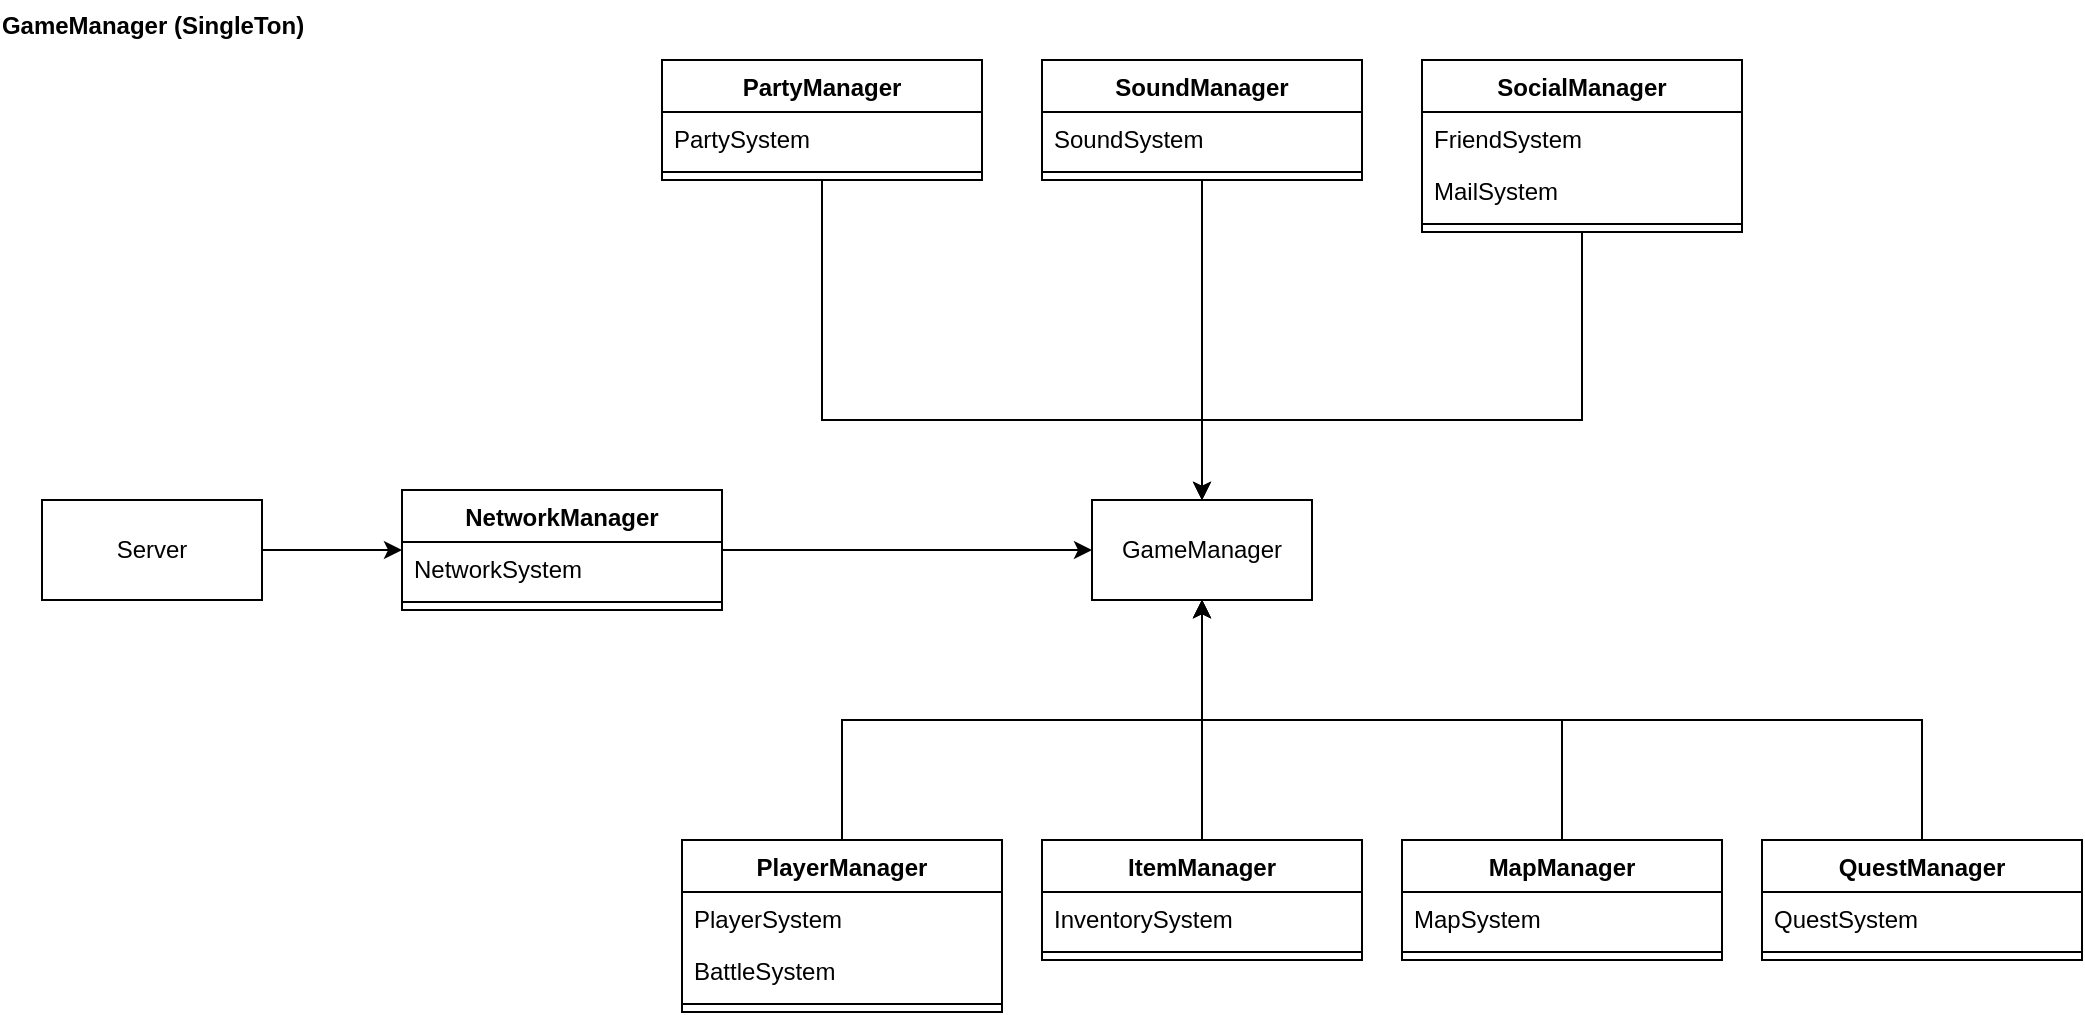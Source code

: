 <mxfile version="24.9.3">
  <diagram name="Page-1" id="9f46799a-70d6-7492-0946-bef42562c5a5">
    <mxGraphModel dx="1886" dy="794" grid="1" gridSize="10" guides="1" tooltips="1" connect="1" arrows="1" fold="1" page="1" pageScale="1" pageWidth="1169" pageHeight="827" background="none" math="0" shadow="0">
      <root>
        <mxCell id="0" />
        <mxCell id="1" parent="0" />
        <mxCell id="GrmsFy4NBXr4PEUyVWfo-6" value="GameManager (SingleTon)" style="text;align=center;fontStyle=1;verticalAlign=middle;spacingLeft=3;spacingRight=3;strokeColor=none;rotatable=0;points=[[0,0.5],[1,0.5]];portConstraint=eastwest;html=1;" parent="1" vertex="1">
          <mxGeometry x="45" y="10" width="80" height="26" as="geometry" />
        </mxCell>
        <mxCell id="GrmsFy4NBXr4PEUyVWfo-60" value="NetworkManager" style="swimlane;fontStyle=1;align=center;verticalAlign=top;childLayout=stackLayout;horizontal=1;startSize=26;horizontalStack=0;resizeParent=1;resizeParentMax=0;resizeLast=0;collapsible=1;marginBottom=0;whiteSpace=wrap;html=1;" parent="1" vertex="1">
          <mxGeometry x="210" y="255" width="160" height="60" as="geometry">
            <mxRectangle x="170" y="430" width="130" height="30" as="alternateBounds" />
          </mxGeometry>
        </mxCell>
        <mxCell id="GrmsFy4NBXr4PEUyVWfo-129" value="NetworkSystem" style="text;strokeColor=none;fillColor=none;align=left;verticalAlign=top;spacingLeft=4;spacingRight=4;overflow=hidden;rotatable=0;points=[[0,0.5],[1,0.5]];portConstraint=eastwest;whiteSpace=wrap;html=1;" parent="GrmsFy4NBXr4PEUyVWfo-60" vertex="1">
          <mxGeometry y="26" width="160" height="26" as="geometry" />
        </mxCell>
        <mxCell id="GrmsFy4NBXr4PEUyVWfo-62" value="" style="line;strokeWidth=1;fillColor=none;align=left;verticalAlign=middle;spacingTop=-1;spacingLeft=3;spacingRight=3;rotatable=0;labelPosition=right;points=[];portConstraint=eastwest;strokeColor=inherit;" parent="GrmsFy4NBXr4PEUyVWfo-60" vertex="1">
          <mxGeometry y="52" width="160" height="8" as="geometry" />
        </mxCell>
        <mxCell id="GrmsFy4NBXr4PEUyVWfo-87" style="edgeStyle=orthogonalEdgeStyle;rounded=0;orthogonalLoop=1;jettySize=auto;html=1;exitX=0.5;exitY=0;exitDx=0;exitDy=0;entryX=0.5;entryY=1;entryDx=0;entryDy=0;" parent="1" source="GrmsFy4NBXr4PEUyVWfo-65" target="GrmsFy4NBXr4PEUyVWfo-86" edge="1">
          <mxGeometry relative="1" as="geometry" />
        </mxCell>
        <mxCell id="GrmsFy4NBXr4PEUyVWfo-65" value="PlayerManager" style="swimlane;fontStyle=1;align=center;verticalAlign=top;childLayout=stackLayout;horizontal=1;startSize=26;horizontalStack=0;resizeParent=1;resizeParentMax=0;resizeLast=0;collapsible=1;marginBottom=0;whiteSpace=wrap;html=1;" parent="1" vertex="1">
          <mxGeometry x="350" y="430" width="160" height="86" as="geometry">
            <mxRectangle x="350" y="430" width="120" height="30" as="alternateBounds" />
          </mxGeometry>
        </mxCell>
        <mxCell id="GrmsFy4NBXr4PEUyVWfo-66" value="PlayerSystem" style="text;strokeColor=none;fillColor=none;align=left;verticalAlign=top;spacingLeft=4;spacingRight=4;overflow=hidden;rotatable=0;points=[[0,0.5],[1,0.5]];portConstraint=eastwest;whiteSpace=wrap;html=1;" parent="GrmsFy4NBXr4PEUyVWfo-65" vertex="1">
          <mxGeometry y="26" width="160" height="26" as="geometry" />
        </mxCell>
        <mxCell id="b_2V4Du_2BFCfxA8ZzmT-1" value="BattleSystem" style="text;strokeColor=none;fillColor=none;align=left;verticalAlign=top;spacingLeft=4;spacingRight=4;overflow=hidden;rotatable=0;points=[[0,0.5],[1,0.5]];portConstraint=eastwest;whiteSpace=wrap;html=1;" parent="GrmsFy4NBXr4PEUyVWfo-65" vertex="1">
          <mxGeometry y="52" width="160" height="26" as="geometry" />
        </mxCell>
        <mxCell id="GrmsFy4NBXr4PEUyVWfo-67" value="" style="line;strokeWidth=1;fillColor=none;align=left;verticalAlign=middle;spacingTop=-1;spacingLeft=3;spacingRight=3;rotatable=0;labelPosition=right;points=[];portConstraint=eastwest;strokeColor=inherit;" parent="GrmsFy4NBXr4PEUyVWfo-65" vertex="1">
          <mxGeometry y="78" width="160" height="8" as="geometry" />
        </mxCell>
        <mxCell id="GrmsFy4NBXr4PEUyVWfo-88" style="edgeStyle=orthogonalEdgeStyle;rounded=0;orthogonalLoop=1;jettySize=auto;html=1;exitX=0.5;exitY=0;exitDx=0;exitDy=0;" parent="1" source="GrmsFy4NBXr4PEUyVWfo-70" edge="1">
          <mxGeometry relative="1" as="geometry">
            <mxPoint x="610" y="310" as="targetPoint" />
          </mxGeometry>
        </mxCell>
        <mxCell id="GrmsFy4NBXr4PEUyVWfo-70" value="ItemManager" style="swimlane;fontStyle=1;align=center;verticalAlign=top;childLayout=stackLayout;horizontal=1;startSize=26;horizontalStack=0;resizeParent=1;resizeParentMax=0;resizeLast=0;collapsible=1;marginBottom=0;whiteSpace=wrap;html=1;" parent="1" vertex="1">
          <mxGeometry x="530" y="430" width="160" height="60" as="geometry">
            <mxRectangle x="530" y="430" width="110" height="30" as="alternateBounds" />
          </mxGeometry>
        </mxCell>
        <mxCell id="GrmsFy4NBXr4PEUyVWfo-71" value="InventorySystem" style="text;strokeColor=none;fillColor=none;align=left;verticalAlign=top;spacingLeft=4;spacingRight=4;overflow=hidden;rotatable=0;points=[[0,0.5],[1,0.5]];portConstraint=eastwest;whiteSpace=wrap;html=1;" parent="GrmsFy4NBXr4PEUyVWfo-70" vertex="1">
          <mxGeometry y="26" width="160" height="26" as="geometry" />
        </mxCell>
        <mxCell id="GrmsFy4NBXr4PEUyVWfo-72" value="" style="line;strokeWidth=1;fillColor=none;align=left;verticalAlign=middle;spacingTop=-1;spacingLeft=3;spacingRight=3;rotatable=0;labelPosition=right;points=[];portConstraint=eastwest;strokeColor=inherit;" parent="GrmsFy4NBXr4PEUyVWfo-70" vertex="1">
          <mxGeometry y="52" width="160" height="8" as="geometry" />
        </mxCell>
        <mxCell id="GrmsFy4NBXr4PEUyVWfo-90" style="edgeStyle=orthogonalEdgeStyle;rounded=0;orthogonalLoop=1;jettySize=auto;html=1;exitX=0.5;exitY=0;exitDx=0;exitDy=0;entryX=0.5;entryY=1;entryDx=0;entryDy=0;" parent="1" source="GrmsFy4NBXr4PEUyVWfo-74" target="GrmsFy4NBXr4PEUyVWfo-86" edge="1">
          <mxGeometry relative="1" as="geometry" />
        </mxCell>
        <mxCell id="GrmsFy4NBXr4PEUyVWfo-74" value="MapManager" style="swimlane;fontStyle=1;align=center;verticalAlign=top;childLayout=stackLayout;horizontal=1;startSize=26;horizontalStack=0;resizeParent=1;resizeParentMax=0;resizeLast=0;collapsible=1;marginBottom=0;whiteSpace=wrap;html=1;" parent="1" vertex="1">
          <mxGeometry x="710" y="430" width="160" height="60" as="geometry">
            <mxRectangle x="710" y="430" width="110" height="30" as="alternateBounds" />
          </mxGeometry>
        </mxCell>
        <mxCell id="GrmsFy4NBXr4PEUyVWfo-75" value="MapSystem" style="text;strokeColor=none;fillColor=none;align=left;verticalAlign=top;spacingLeft=4;spacingRight=4;overflow=hidden;rotatable=0;points=[[0,0.5],[1,0.5]];portConstraint=eastwest;whiteSpace=wrap;html=1;" parent="GrmsFy4NBXr4PEUyVWfo-74" vertex="1">
          <mxGeometry y="26" width="160" height="26" as="geometry" />
        </mxCell>
        <mxCell id="GrmsFy4NBXr4PEUyVWfo-76" value="" style="line;strokeWidth=1;fillColor=none;align=left;verticalAlign=middle;spacingTop=-1;spacingLeft=3;spacingRight=3;rotatable=0;labelPosition=right;points=[];portConstraint=eastwest;strokeColor=inherit;" parent="GrmsFy4NBXr4PEUyVWfo-74" vertex="1">
          <mxGeometry y="52" width="160" height="8" as="geometry" />
        </mxCell>
        <mxCell id="GrmsFy4NBXr4PEUyVWfo-110" style="edgeStyle=orthogonalEdgeStyle;rounded=0;orthogonalLoop=1;jettySize=auto;html=1;entryX=0.5;entryY=0;entryDx=0;entryDy=0;" parent="1" source="GrmsFy4NBXr4PEUyVWfo-100" target="GrmsFy4NBXr4PEUyVWfo-86" edge="1">
          <mxGeometry relative="1" as="geometry" />
        </mxCell>
        <mxCell id="GrmsFy4NBXr4PEUyVWfo-117" style="edgeStyle=orthogonalEdgeStyle;rounded=0;orthogonalLoop=1;jettySize=auto;html=1;entryX=0.5;entryY=0;entryDx=0;entryDy=0;" parent="1" source="GrmsFy4NBXr4PEUyVWfo-111" target="GrmsFy4NBXr4PEUyVWfo-86" edge="1">
          <mxGeometry relative="1" as="geometry">
            <Array as="points">
              <mxPoint x="420" y="220" />
              <mxPoint x="610" y="220" />
            </Array>
          </mxGeometry>
        </mxCell>
        <mxCell id="GrmsFy4NBXr4PEUyVWfo-126" style="edgeStyle=orthogonalEdgeStyle;rounded=0;orthogonalLoop=1;jettySize=auto;html=1;entryX=0.5;entryY=0;entryDx=0;entryDy=0;" parent="1" source="GrmsFy4NBXr4PEUyVWfo-119" target="GrmsFy4NBXr4PEUyVWfo-86" edge="1">
          <mxGeometry relative="1" as="geometry">
            <Array as="points">
              <mxPoint x="800" y="220" />
              <mxPoint x="610" y="220" />
            </Array>
          </mxGeometry>
        </mxCell>
        <mxCell id="GrmsFy4NBXr4PEUyVWfo-131" style="rounded=0;orthogonalLoop=1;jettySize=auto;html=1;entryX=0;entryY=0.5;entryDx=0;entryDy=0;" parent="1" source="GrmsFy4NBXr4PEUyVWfo-60" target="GrmsFy4NBXr4PEUyVWfo-86" edge="1">
          <mxGeometry relative="1" as="geometry" />
        </mxCell>
        <mxCell id="GrmsFy4NBXr4PEUyVWfo-86" value="GameManager" style="html=1;whiteSpace=wrap;" parent="1" vertex="1">
          <mxGeometry x="555" y="260" width="110" height="50" as="geometry" />
        </mxCell>
        <mxCell id="GrmsFy4NBXr4PEUyVWfo-96" style="edgeStyle=orthogonalEdgeStyle;rounded=0;orthogonalLoop=1;jettySize=auto;html=1;exitX=0.5;exitY=0;exitDx=0;exitDy=0;entryX=0.5;entryY=1;entryDx=0;entryDy=0;" parent="1" source="GrmsFy4NBXr4PEUyVWfo-92" target="GrmsFy4NBXr4PEUyVWfo-86" edge="1">
          <mxGeometry relative="1" as="geometry" />
        </mxCell>
        <mxCell id="GrmsFy4NBXr4PEUyVWfo-92" value="QuestManager" style="swimlane;fontStyle=1;align=center;verticalAlign=top;childLayout=stackLayout;horizontal=1;startSize=26;horizontalStack=0;resizeParent=1;resizeParentMax=0;resizeLast=0;collapsible=1;marginBottom=0;whiteSpace=wrap;html=1;" parent="1" vertex="1">
          <mxGeometry x="890" y="430" width="160" height="60" as="geometry">
            <mxRectangle x="890" y="430" width="120" height="30" as="alternateBounds" />
          </mxGeometry>
        </mxCell>
        <mxCell id="GrmsFy4NBXr4PEUyVWfo-99" value="QuestSystem" style="text;strokeColor=none;fillColor=none;align=left;verticalAlign=top;spacingLeft=4;spacingRight=4;overflow=hidden;rotatable=0;points=[[0,0.5],[1,0.5]];portConstraint=eastwest;whiteSpace=wrap;html=1;" parent="GrmsFy4NBXr4PEUyVWfo-92" vertex="1">
          <mxGeometry y="26" width="160" height="26" as="geometry" />
        </mxCell>
        <mxCell id="GrmsFy4NBXr4PEUyVWfo-94" value="" style="line;strokeWidth=1;fillColor=none;align=left;verticalAlign=middle;spacingTop=-1;spacingLeft=3;spacingRight=3;rotatable=0;labelPosition=right;points=[];portConstraint=eastwest;strokeColor=inherit;" parent="GrmsFy4NBXr4PEUyVWfo-92" vertex="1">
          <mxGeometry y="52" width="160" height="8" as="geometry" />
        </mxCell>
        <mxCell id="GrmsFy4NBXr4PEUyVWfo-100" value="SoundManager" style="swimlane;fontStyle=1;align=center;verticalAlign=top;childLayout=stackLayout;horizontal=1;startSize=26;horizontalStack=0;resizeParent=1;resizeParentMax=0;resizeLast=0;collapsible=1;marginBottom=0;whiteSpace=wrap;html=1;" parent="1" vertex="1">
          <mxGeometry x="530" y="40" width="160" height="60" as="geometry">
            <mxRectangle x="530" y="40" width="120" height="30" as="alternateBounds" />
          </mxGeometry>
        </mxCell>
        <mxCell id="GrmsFy4NBXr4PEUyVWfo-102" value="SoundSystem" style="text;strokeColor=none;fillColor=none;align=left;verticalAlign=top;spacingLeft=4;spacingRight=4;overflow=hidden;rotatable=0;points=[[0,0.5],[1,0.5]];portConstraint=eastwest;whiteSpace=wrap;html=1;" parent="GrmsFy4NBXr4PEUyVWfo-100" vertex="1">
          <mxGeometry y="26" width="160" height="26" as="geometry" />
        </mxCell>
        <mxCell id="GrmsFy4NBXr4PEUyVWfo-104" value="" style="line;strokeWidth=1;fillColor=none;align=left;verticalAlign=middle;spacingTop=-1;spacingLeft=3;spacingRight=3;rotatable=0;labelPosition=right;points=[];portConstraint=eastwest;strokeColor=inherit;" parent="GrmsFy4NBXr4PEUyVWfo-100" vertex="1">
          <mxGeometry y="52" width="160" height="8" as="geometry" />
        </mxCell>
        <mxCell id="GrmsFy4NBXr4PEUyVWfo-111" value="PartyManager" style="swimlane;fontStyle=1;align=center;verticalAlign=top;childLayout=stackLayout;horizontal=1;startSize=26;horizontalStack=0;resizeParent=1;resizeParentMax=0;resizeLast=0;collapsible=1;marginBottom=0;whiteSpace=wrap;html=1;" parent="1" vertex="1">
          <mxGeometry x="340" y="40" width="160" height="60" as="geometry">
            <mxRectangle x="340" y="40" width="120" height="30" as="alternateBounds" />
          </mxGeometry>
        </mxCell>
        <mxCell id="GrmsFy4NBXr4PEUyVWfo-112" value="PartySystem" style="text;strokeColor=none;fillColor=none;align=left;verticalAlign=top;spacingLeft=4;spacingRight=4;overflow=hidden;rotatable=0;points=[[0,0.5],[1,0.5]];portConstraint=eastwest;whiteSpace=wrap;html=1;" parent="GrmsFy4NBXr4PEUyVWfo-111" vertex="1">
          <mxGeometry y="26" width="160" height="26" as="geometry" />
        </mxCell>
        <mxCell id="GrmsFy4NBXr4PEUyVWfo-113" value="" style="line;strokeWidth=1;fillColor=none;align=left;verticalAlign=middle;spacingTop=-1;spacingLeft=3;spacingRight=3;rotatable=0;labelPosition=right;points=[];portConstraint=eastwest;strokeColor=inherit;" parent="GrmsFy4NBXr4PEUyVWfo-111" vertex="1">
          <mxGeometry y="52" width="160" height="8" as="geometry" />
        </mxCell>
        <mxCell id="GrmsFy4NBXr4PEUyVWfo-119" value="SocialManager" style="swimlane;fontStyle=1;align=center;verticalAlign=top;childLayout=stackLayout;horizontal=1;startSize=26;horizontalStack=0;resizeParent=1;resizeParentMax=0;resizeLast=0;collapsible=1;marginBottom=0;whiteSpace=wrap;html=1;" parent="1" vertex="1">
          <mxGeometry x="720" y="40" width="160" height="86" as="geometry">
            <mxRectangle x="530" y="40" width="120" height="30" as="alternateBounds" />
          </mxGeometry>
        </mxCell>
        <mxCell id="GrmsFy4NBXr4PEUyVWfo-120" value="FriendSystem" style="text;strokeColor=none;fillColor=none;align=left;verticalAlign=top;spacingLeft=4;spacingRight=4;overflow=hidden;rotatable=0;points=[[0,0.5],[1,0.5]];portConstraint=eastwest;whiteSpace=wrap;html=1;" parent="GrmsFy4NBXr4PEUyVWfo-119" vertex="1">
          <mxGeometry y="26" width="160" height="26" as="geometry" />
        </mxCell>
        <mxCell id="GrmsFy4NBXr4PEUyVWfo-127" value="MailSystem" style="text;strokeColor=none;fillColor=none;align=left;verticalAlign=top;spacingLeft=4;spacingRight=4;overflow=hidden;rotatable=0;points=[[0,0.5],[1,0.5]];portConstraint=eastwest;whiteSpace=wrap;html=1;" parent="GrmsFy4NBXr4PEUyVWfo-119" vertex="1">
          <mxGeometry y="52" width="160" height="26" as="geometry" />
        </mxCell>
        <mxCell id="GrmsFy4NBXr4PEUyVWfo-121" value="" style="line;strokeWidth=1;fillColor=none;align=left;verticalAlign=middle;spacingTop=-1;spacingLeft=3;spacingRight=3;rotatable=0;labelPosition=right;points=[];portConstraint=eastwest;strokeColor=inherit;" parent="GrmsFy4NBXr4PEUyVWfo-119" vertex="1">
          <mxGeometry y="78" width="160" height="8" as="geometry" />
        </mxCell>
        <mxCell id="GrmsFy4NBXr4PEUyVWfo-133" style="edgeStyle=orthogonalEdgeStyle;rounded=0;orthogonalLoop=1;jettySize=auto;html=1;exitX=1;exitY=0.5;exitDx=0;exitDy=0;" parent="1" source="GrmsFy4NBXr4PEUyVWfo-132" target="GrmsFy4NBXr4PEUyVWfo-60" edge="1">
          <mxGeometry relative="1" as="geometry" />
        </mxCell>
        <mxCell id="GrmsFy4NBXr4PEUyVWfo-132" value="Server" style="html=1;whiteSpace=wrap;" parent="1" vertex="1">
          <mxGeometry x="30" y="260" width="110" height="50" as="geometry" />
        </mxCell>
      </root>
    </mxGraphModel>
  </diagram>
</mxfile>
